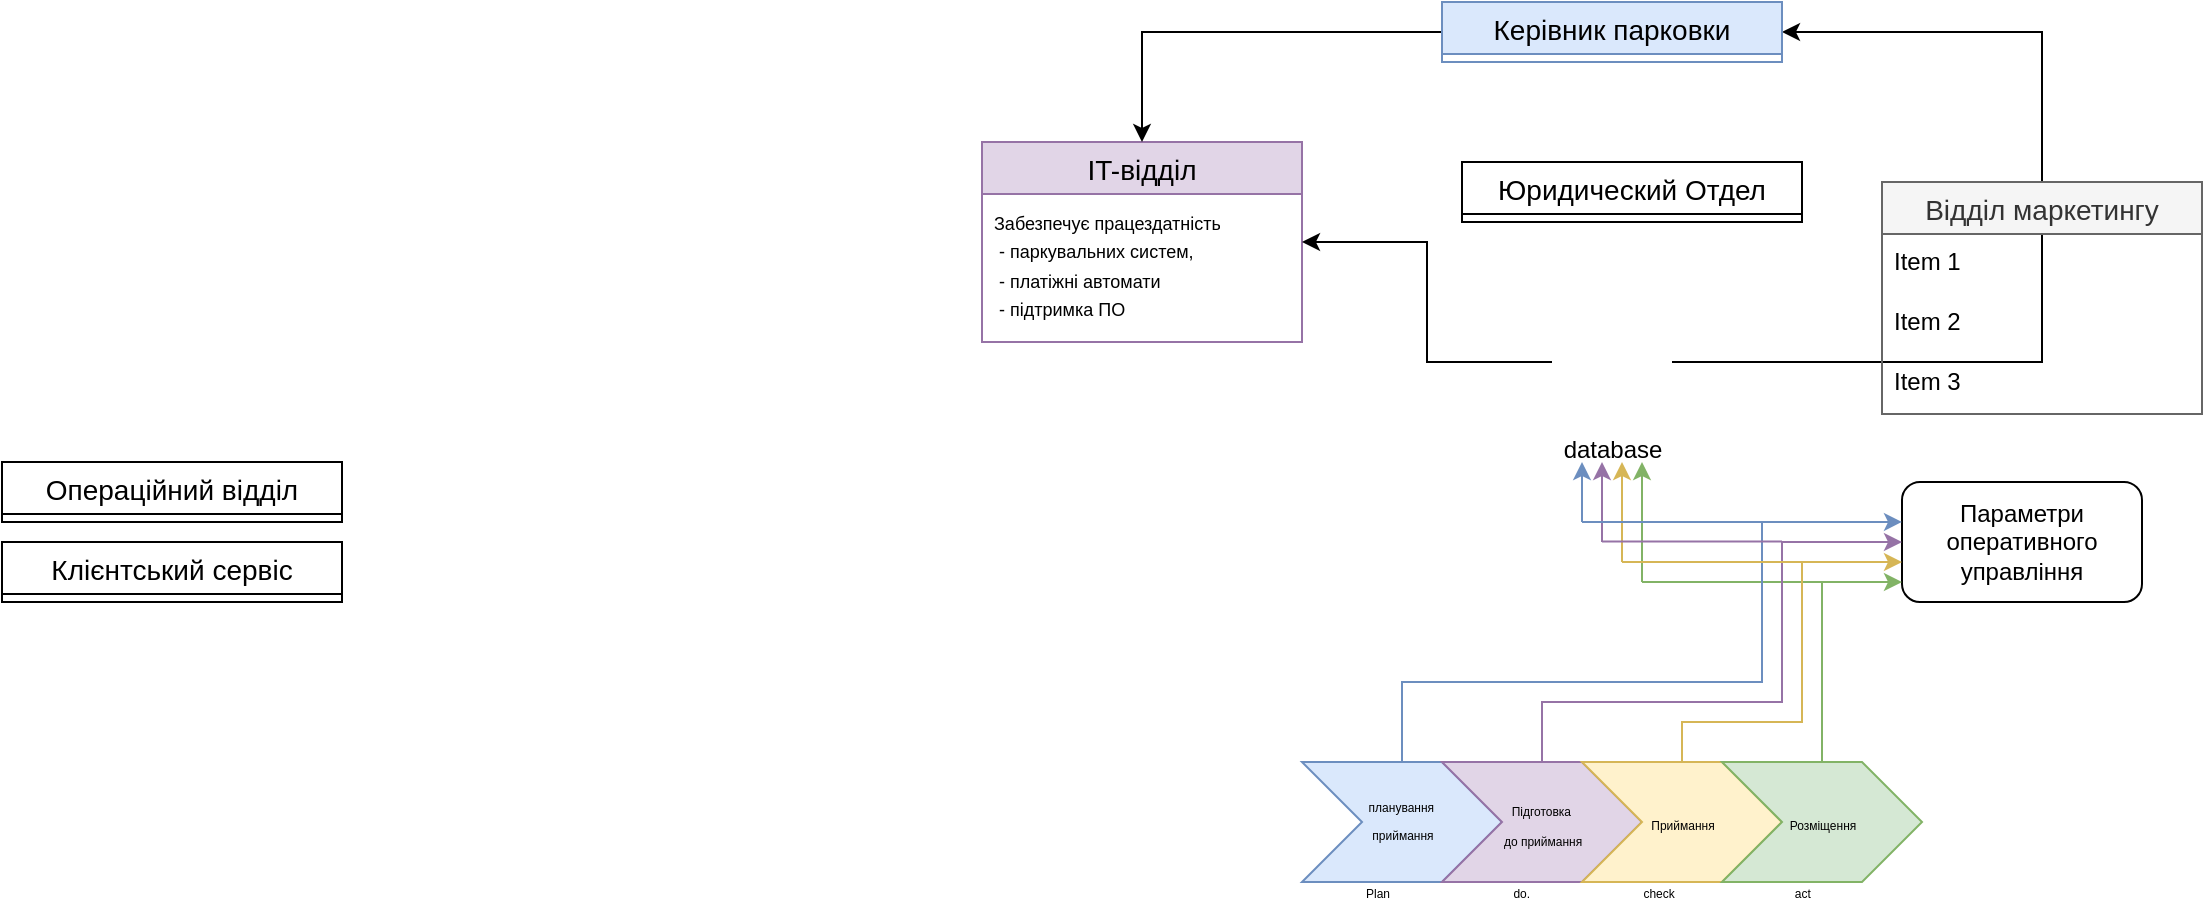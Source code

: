<mxfile version="22.1.11" type="github">
  <diagram name="Страница — 1" id="5WF0044wQxZKyZhO8BZU">
    <mxGraphModel dx="2320" dy="988" grid="1" gridSize="10" guides="1" tooltips="1" connect="1" arrows="1" fold="1" page="1" pageScale="1" pageWidth="827" pageHeight="1169" math="0" shadow="0">
      <root>
        <mxCell id="0" />
        <mxCell id="1" parent="0" />
        <mxCell id="wAJIK72WsqmlUXFapf1H-13" value="" style="group" vertex="1" connectable="0" parent="1">
          <mxGeometry x="190" y="410" width="310" height="70" as="geometry" />
        </mxCell>
        <mxCell id="wAJIK72WsqmlUXFapf1H-3" value="&lt;p style=&quot;border-color: var(--border-color); font-size: 6px;&quot;&gt;&lt;font style=&quot;font-size: 6px;&quot;&gt;планування&amp;nbsp;&lt;/font&gt;&lt;/p&gt;&lt;p style=&quot;border-color: var(--border-color); font-size: 6px;&quot;&gt;&lt;font style=&quot;font-size: 6px;&quot;&gt;приймання&lt;/font&gt;&lt;/p&gt;" style="html=1;shadow=0;dashed=0;align=center;verticalAlign=middle;shape=mxgraph.arrows2.arrow;dy=0;dx=30;notch=30;fillColor=#dae8fc;strokeColor=#6c8ebf;" vertex="1" parent="wAJIK72WsqmlUXFapf1H-13">
          <mxGeometry width="100" height="60" as="geometry" />
        </mxCell>
        <mxCell id="wAJIK72WsqmlUXFapf1H-7" value="&lt;font style=&quot;font-size: 6px;&quot;&gt;&amp;nbsp; &amp;nbsp; &amp;nbsp; &amp;nbsp; &amp;nbsp; &amp;nbsp; &amp;nbsp; &amp;nbsp; &amp;nbsp; Plan&amp;nbsp; &amp;nbsp; &amp;nbsp; &amp;nbsp; &amp;nbsp; &amp;nbsp; &amp;nbsp; &amp;nbsp; &amp;nbsp; &amp;nbsp; &amp;nbsp; &amp;nbsp; &amp;nbsp; &amp;nbsp; &amp;nbsp; &amp;nbsp; &amp;nbsp; &amp;nbsp; &amp;nbsp;do.&amp;nbsp; &amp;nbsp; &amp;nbsp; &amp;nbsp; &amp;nbsp; &amp;nbsp; &amp;nbsp; &amp;nbsp; &amp;nbsp; &amp;nbsp; &amp;nbsp; &amp;nbsp; &amp;nbsp; &amp;nbsp; &amp;nbsp; &amp;nbsp; &amp;nbsp; check&amp;nbsp; &amp;nbsp; &amp;nbsp; &amp;nbsp; &amp;nbsp; &amp;nbsp; &amp;nbsp; &amp;nbsp; &amp;nbsp; &amp;nbsp; &amp;nbsp; &amp;nbsp; &amp;nbsp; &amp;nbsp; &amp;nbsp; &amp;nbsp; &amp;nbsp; &amp;nbsp; act&amp;nbsp;&lt;/font&gt;" style="text;whiteSpace=wrap;html=1;" vertex="1" parent="wAJIK72WsqmlUXFapf1H-13">
          <mxGeometry y="50" width="310" height="20" as="geometry" />
        </mxCell>
        <mxCell id="wAJIK72WsqmlUXFapf1H-8" value="&lt;p style=&quot;border-color: var(--border-color);&quot;&gt;&lt;font style=&quot;font-size: 6px;&quot;&gt;Підготовка&amp;nbsp;&lt;br&gt;&lt;/font&gt;&lt;span style=&quot;font-size: 6px; background-color: initial;&quot;&gt;до приймання&lt;/span&gt;&lt;/p&gt;" style="html=1;shadow=0;dashed=0;align=center;verticalAlign=middle;shape=mxgraph.arrows2.arrow;dy=0;dx=30;notch=30;fillColor=#e1d5e7;strokeColor=#9673a6;" vertex="1" parent="wAJIK72WsqmlUXFapf1H-13">
          <mxGeometry x="70" width="100" height="60" as="geometry" />
        </mxCell>
        <mxCell id="wAJIK72WsqmlUXFapf1H-9" value="&lt;p style=&quot;border-color: var(--border-color);&quot;&gt;&lt;font style=&quot;font-size: 6px;&quot;&gt;Приймання&lt;/font&gt;&lt;br&gt;&lt;/p&gt;" style="html=1;shadow=0;dashed=0;align=center;verticalAlign=middle;shape=mxgraph.arrows2.arrow;dy=0;dx=30;notch=30;fillColor=#fff2cc;strokeColor=#d6b656;" vertex="1" parent="wAJIK72WsqmlUXFapf1H-13">
          <mxGeometry x="140" width="100" height="60" as="geometry" />
        </mxCell>
        <mxCell id="wAJIK72WsqmlUXFapf1H-10" value="&lt;p style=&quot;border-color: var(--border-color);&quot;&gt;&lt;font style=&quot;font-size: 6px;&quot;&gt;Розміщення&lt;/font&gt;&lt;br&gt;&lt;/p&gt;" style="html=1;shadow=0;dashed=0;align=center;verticalAlign=middle;shape=mxgraph.arrows2.arrow;dy=0;dx=30;notch=30;fillColor=#d5e8d4;strokeColor=#82b366;" vertex="1" parent="wAJIK72WsqmlUXFapf1H-13">
          <mxGeometry x="210" width="100" height="60" as="geometry" />
        </mxCell>
        <mxCell id="wAJIK72WsqmlUXFapf1H-20" value="Операційний відділ" style="swimlane;fontStyle=0;childLayout=stackLayout;horizontal=1;startSize=26;horizontalStack=0;resizeParent=1;resizeParentMax=0;resizeLast=0;collapsible=1;marginBottom=0;align=center;fontSize=14;" vertex="1" collapsed="1" parent="1">
          <mxGeometry x="-460" y="260" width="170" height="30" as="geometry">
            <mxRectangle x="30" y="180" width="160" height="116" as="alternateBounds" />
          </mxGeometry>
        </mxCell>
        <mxCell id="wAJIK72WsqmlUXFapf1H-21" value="Item 1" style="text;strokeColor=none;fillColor=none;spacingLeft=4;spacingRight=4;overflow=hidden;rotatable=0;points=[[0,0.5],[1,0.5]];portConstraint=eastwest;fontSize=12;whiteSpace=wrap;html=1;" vertex="1" parent="wAJIK72WsqmlUXFapf1H-20">
          <mxGeometry y="26" width="160" height="30" as="geometry" />
        </mxCell>
        <mxCell id="wAJIK72WsqmlUXFapf1H-22" value="Item 2" style="text;strokeColor=none;fillColor=none;spacingLeft=4;spacingRight=4;overflow=hidden;rotatable=0;points=[[0,0.5],[1,0.5]];portConstraint=eastwest;fontSize=12;whiteSpace=wrap;html=1;" vertex="1" parent="wAJIK72WsqmlUXFapf1H-20">
          <mxGeometry y="56" width="160" height="30" as="geometry" />
        </mxCell>
        <mxCell id="wAJIK72WsqmlUXFapf1H-23" value="Item 3" style="text;strokeColor=none;fillColor=none;spacingLeft=4;spacingRight=4;overflow=hidden;rotatable=0;points=[[0,0.5],[1,0.5]];portConstraint=eastwest;fontSize=12;whiteSpace=wrap;html=1;" vertex="1" parent="wAJIK72WsqmlUXFapf1H-20">
          <mxGeometry y="86" width="160" height="30" as="geometry" />
        </mxCell>
        <mxCell id="wAJIK72WsqmlUXFapf1H-24" value="Клієнтський сервіс" style="swimlane;fontStyle=0;childLayout=stackLayout;horizontal=1;startSize=26;horizontalStack=0;resizeParent=1;resizeParentMax=0;resizeLast=0;collapsible=1;marginBottom=0;align=center;fontSize=14;" vertex="1" collapsed="1" parent="1">
          <mxGeometry x="-460" y="300" width="170" height="30" as="geometry">
            <mxRectangle x="-190" y="230" width="160" height="116" as="alternateBounds" />
          </mxGeometry>
        </mxCell>
        <mxCell id="wAJIK72WsqmlUXFapf1H-25" value="Item 1" style="text;strokeColor=none;fillColor=none;spacingLeft=4;spacingRight=4;overflow=hidden;rotatable=0;points=[[0,0.5],[1,0.5]];portConstraint=eastwest;fontSize=12;whiteSpace=wrap;html=1;" vertex="1" parent="wAJIK72WsqmlUXFapf1H-24">
          <mxGeometry y="26" width="160" height="30" as="geometry" />
        </mxCell>
        <mxCell id="wAJIK72WsqmlUXFapf1H-26" value="Item 2" style="text;strokeColor=none;fillColor=none;spacingLeft=4;spacingRight=4;overflow=hidden;rotatable=0;points=[[0,0.5],[1,0.5]];portConstraint=eastwest;fontSize=12;whiteSpace=wrap;html=1;" vertex="1" parent="wAJIK72WsqmlUXFapf1H-24">
          <mxGeometry y="56" width="160" height="30" as="geometry" />
        </mxCell>
        <mxCell id="wAJIK72WsqmlUXFapf1H-27" value="Item 3" style="text;strokeColor=none;fillColor=none;spacingLeft=4;spacingRight=4;overflow=hidden;rotatable=0;points=[[0,0.5],[1,0.5]];portConstraint=eastwest;fontSize=12;whiteSpace=wrap;html=1;" vertex="1" parent="wAJIK72WsqmlUXFapf1H-24">
          <mxGeometry y="86" width="160" height="30" as="geometry" />
        </mxCell>
        <mxCell id="wAJIK72WsqmlUXFapf1H-28" value="IT-відділ" style="swimlane;fontStyle=0;childLayout=stackLayout;horizontal=1;startSize=26;horizontalStack=0;resizeParent=1;resizeParentMax=0;resizeLast=0;collapsible=1;marginBottom=0;align=center;fontSize=14;fillColor=#e1d5e7;strokeColor=#9673a6;" vertex="1" parent="1">
          <mxGeometry x="30" y="100" width="160" height="100" as="geometry">
            <mxRectangle x="20" y="195" width="170" height="30" as="alternateBounds" />
          </mxGeometry>
        </mxCell>
        <mxCell id="wAJIK72WsqmlUXFapf1H-29" value="&lt;font style=&quot;font-size: 9px;&quot;&gt;Забезпечує працездатність&lt;br&gt;&amp;nbsp;- паркувальних систем,&amp;nbsp;&lt;br&gt;&amp;nbsp;- платіжні автомати&lt;br&gt;&amp;nbsp;- підтримка ПО&lt;br&gt;&lt;/font&gt;" style="text;strokeColor=none;fillColor=none;spacingLeft=4;spacingRight=4;overflow=hidden;rotatable=0;points=[[0,0.5],[1,0.5]];portConstraint=eastwest;fontSize=12;whiteSpace=wrap;html=1;" vertex="1" parent="wAJIK72WsqmlUXFapf1H-28">
          <mxGeometry y="26" width="160" height="74" as="geometry" />
        </mxCell>
        <mxCell id="wAJIK72WsqmlUXFapf1H-32" value="Юридический Отдел" style="swimlane;fontStyle=0;childLayout=stackLayout;horizontal=1;startSize=26;horizontalStack=0;resizeParent=1;resizeParentMax=0;resizeLast=0;collapsible=1;marginBottom=0;align=center;fontSize=14;" vertex="1" collapsed="1" parent="1">
          <mxGeometry x="270" y="110" width="170" height="30" as="geometry">
            <mxRectangle x="310" y="230" width="160" height="116" as="alternateBounds" />
          </mxGeometry>
        </mxCell>
        <mxCell id="wAJIK72WsqmlUXFapf1H-33" value="Item 1" style="text;strokeColor=none;fillColor=none;spacingLeft=4;spacingRight=4;overflow=hidden;rotatable=0;points=[[0,0.5],[1,0.5]];portConstraint=eastwest;fontSize=12;whiteSpace=wrap;html=1;" vertex="1" parent="wAJIK72WsqmlUXFapf1H-32">
          <mxGeometry y="26" width="160" height="30" as="geometry" />
        </mxCell>
        <mxCell id="wAJIK72WsqmlUXFapf1H-34" value="Item 2" style="text;strokeColor=none;fillColor=none;spacingLeft=4;spacingRight=4;overflow=hidden;rotatable=0;points=[[0,0.5],[1,0.5]];portConstraint=eastwest;fontSize=12;whiteSpace=wrap;html=1;" vertex="1" parent="wAJIK72WsqmlUXFapf1H-32">
          <mxGeometry y="56" width="160" height="30" as="geometry" />
        </mxCell>
        <mxCell id="wAJIK72WsqmlUXFapf1H-35" value="Item 3" style="text;strokeColor=none;fillColor=none;spacingLeft=4;spacingRight=4;overflow=hidden;rotatable=0;points=[[0,0.5],[1,0.5]];portConstraint=eastwest;fontSize=12;whiteSpace=wrap;html=1;" vertex="1" parent="wAJIK72WsqmlUXFapf1H-32">
          <mxGeometry y="86" width="160" height="30" as="geometry" />
        </mxCell>
        <mxCell id="wAJIK72WsqmlUXFapf1H-57" style="edgeStyle=orthogonalEdgeStyle;rounded=0;orthogonalLoop=1;jettySize=auto;html=1;entryX=1;entryY=0.5;entryDx=0;entryDy=0;" edge="1" parent="1" source="wAJIK72WsqmlUXFapf1H-36" target="wAJIK72WsqmlUXFapf1H-16">
          <mxGeometry relative="1" as="geometry">
            <Array as="points">
              <mxPoint x="560" y="210" />
              <mxPoint x="560" y="45" />
            </Array>
          </mxGeometry>
        </mxCell>
        <mxCell id="wAJIK72WsqmlUXFapf1H-60" style="edgeStyle=orthogonalEdgeStyle;rounded=0;orthogonalLoop=1;jettySize=auto;html=1;entryX=1;entryY=0.5;entryDx=0;entryDy=0;" edge="1" parent="1" source="wAJIK72WsqmlUXFapf1H-36" target="wAJIK72WsqmlUXFapf1H-28">
          <mxGeometry relative="1" as="geometry" />
        </mxCell>
        <mxCell id="wAJIK72WsqmlUXFapf1H-36" value="database" style="shape=image;html=1;verticalAlign=top;verticalLabelPosition=bottom;labelBackgroundColor=#ffffff;imageAspect=0;aspect=fixed;image=https://cdn0.iconfinder.com/data/icons/evericons-24px-vol-2/24/database-128.png" vertex="1" parent="1">
          <mxGeometry x="315" y="180" width="60" height="60" as="geometry" />
        </mxCell>
        <mxCell id="wAJIK72WsqmlUXFapf1H-38" value="Відділ маркетингу" style="swimlane;fontStyle=0;childLayout=stackLayout;horizontal=1;startSize=26;horizontalStack=0;resizeParent=1;resizeParentMax=0;resizeLast=0;collapsible=1;marginBottom=0;align=center;fontSize=14;fillColor=#f5f5f5;fontColor=#333333;strokeColor=#666666;" vertex="1" parent="1">
          <mxGeometry x="480" y="120" width="160" height="116" as="geometry">
            <mxRectangle x="480" y="120" width="170" height="30" as="alternateBounds" />
          </mxGeometry>
        </mxCell>
        <mxCell id="wAJIK72WsqmlUXFapf1H-39" value="Item 1" style="text;strokeColor=none;fillColor=none;spacingLeft=4;spacingRight=4;overflow=hidden;rotatable=0;points=[[0,0.5],[1,0.5]];portConstraint=eastwest;fontSize=12;whiteSpace=wrap;html=1;" vertex="1" parent="wAJIK72WsqmlUXFapf1H-38">
          <mxGeometry y="26" width="160" height="30" as="geometry" />
        </mxCell>
        <mxCell id="wAJIK72WsqmlUXFapf1H-40" value="Item 2" style="text;strokeColor=none;fillColor=none;spacingLeft=4;spacingRight=4;overflow=hidden;rotatable=0;points=[[0,0.5],[1,0.5]];portConstraint=eastwest;fontSize=12;whiteSpace=wrap;html=1;" vertex="1" parent="wAJIK72WsqmlUXFapf1H-38">
          <mxGeometry y="56" width="160" height="30" as="geometry" />
        </mxCell>
        <mxCell id="wAJIK72WsqmlUXFapf1H-41" value="Item 3" style="text;strokeColor=none;fillColor=none;spacingLeft=4;spacingRight=4;overflow=hidden;rotatable=0;points=[[0,0.5],[1,0.5]];portConstraint=eastwest;fontSize=12;whiteSpace=wrap;html=1;" vertex="1" parent="wAJIK72WsqmlUXFapf1H-38">
          <mxGeometry y="86" width="160" height="30" as="geometry" />
        </mxCell>
        <mxCell id="wAJIK72WsqmlUXFapf1H-43" value="Параметри оперативного управління" style="rounded=1;whiteSpace=wrap;html=1;" vertex="1" parent="1">
          <mxGeometry x="490" y="270" width="120" height="60" as="geometry" />
        </mxCell>
        <mxCell id="wAJIK72WsqmlUXFapf1H-44" style="edgeStyle=orthogonalEdgeStyle;rounded=0;orthogonalLoop=1;jettySize=auto;html=1;fillColor=#d5e8d4;strokeColor=#82b366;" edge="1" parent="1" source="wAJIK72WsqmlUXFapf1H-10">
          <mxGeometry relative="1" as="geometry">
            <mxPoint x="490" y="320" as="targetPoint" />
            <Array as="points">
              <mxPoint x="450" y="320" />
              <mxPoint x="490" y="320" />
            </Array>
          </mxGeometry>
        </mxCell>
        <mxCell id="wAJIK72WsqmlUXFapf1H-46" value="" style="endArrow=none;html=1;rounded=0;fillColor=#d5e8d4;strokeColor=#82b366;" edge="1" parent="1">
          <mxGeometry width="50" height="50" relative="1" as="geometry">
            <mxPoint x="360" y="320" as="sourcePoint" />
            <mxPoint x="450" y="320" as="targetPoint" />
          </mxGeometry>
        </mxCell>
        <mxCell id="wAJIK72WsqmlUXFapf1H-47" value="" style="endArrow=classic;html=1;rounded=0;fillColor=#d5e8d4;strokeColor=#82b366;" edge="1" parent="1">
          <mxGeometry width="50" height="50" relative="1" as="geometry">
            <mxPoint x="360" y="320" as="sourcePoint" />
            <mxPoint x="360" y="260" as="targetPoint" />
          </mxGeometry>
        </mxCell>
        <mxCell id="wAJIK72WsqmlUXFapf1H-48" style="edgeStyle=orthogonalEdgeStyle;rounded=0;orthogonalLoop=1;jettySize=auto;html=1;fillColor=#fff2cc;strokeColor=#d6b656;" edge="1" parent="1" source="wAJIK72WsqmlUXFapf1H-9">
          <mxGeometry relative="1" as="geometry">
            <mxPoint x="490" y="310" as="targetPoint" />
            <Array as="points">
              <mxPoint x="380" y="390" />
              <mxPoint x="440" y="390" />
              <mxPoint x="440" y="310" />
              <mxPoint x="490" y="310" />
            </Array>
          </mxGeometry>
        </mxCell>
        <mxCell id="wAJIK72WsqmlUXFapf1H-49" style="edgeStyle=orthogonalEdgeStyle;rounded=0;orthogonalLoop=1;jettySize=auto;html=1;entryX=0;entryY=0.5;entryDx=0;entryDy=0;fillColor=#e1d5e7;strokeColor=#9673a6;" edge="1" parent="1" source="wAJIK72WsqmlUXFapf1H-8" target="wAJIK72WsqmlUXFapf1H-43">
          <mxGeometry relative="1" as="geometry">
            <Array as="points">
              <mxPoint x="310" y="380" />
              <mxPoint x="430" y="380" />
              <mxPoint x="430" y="300" />
            </Array>
          </mxGeometry>
        </mxCell>
        <mxCell id="wAJIK72WsqmlUXFapf1H-50" style="edgeStyle=orthogonalEdgeStyle;rounded=0;orthogonalLoop=1;jettySize=auto;html=1;entryX=0;entryY=0.333;entryDx=0;entryDy=0;entryPerimeter=0;fillColor=#dae8fc;strokeColor=#6c8ebf;" edge="1" parent="1" source="wAJIK72WsqmlUXFapf1H-3" target="wAJIK72WsqmlUXFapf1H-43">
          <mxGeometry relative="1" as="geometry">
            <mxPoint x="260" y="310" as="targetPoint" />
            <Array as="points">
              <mxPoint x="240" y="370" />
              <mxPoint x="420" y="370" />
              <mxPoint x="420" y="290" />
            </Array>
          </mxGeometry>
        </mxCell>
        <mxCell id="wAJIK72WsqmlUXFapf1H-51" value="" style="endArrow=none;html=1;rounded=0;fillColor=#fff2cc;strokeColor=#d6b656;" edge="1" parent="1">
          <mxGeometry width="50" height="50" relative="1" as="geometry">
            <mxPoint x="350" y="310" as="sourcePoint" />
            <mxPoint x="440" y="310" as="targetPoint" />
          </mxGeometry>
        </mxCell>
        <mxCell id="wAJIK72WsqmlUXFapf1H-52" value="" style="endArrow=classic;html=1;rounded=0;fillColor=#fff2cc;strokeColor=#d6b656;" edge="1" parent="1">
          <mxGeometry width="50" height="50" relative="1" as="geometry">
            <mxPoint x="350" y="310" as="sourcePoint" />
            <mxPoint x="350" y="260" as="targetPoint" />
          </mxGeometry>
        </mxCell>
        <mxCell id="wAJIK72WsqmlUXFapf1H-53" value="" style="endArrow=none;html=1;rounded=0;fillColor=#e1d5e7;strokeColor=#9673a6;" edge="1" parent="1">
          <mxGeometry width="50" height="50" relative="1" as="geometry">
            <mxPoint x="340" y="299.8" as="sourcePoint" />
            <mxPoint x="430" y="299.8" as="targetPoint" />
          </mxGeometry>
        </mxCell>
        <mxCell id="wAJIK72WsqmlUXFapf1H-54" value="" style="endArrow=classic;html=1;rounded=0;fillColor=#e1d5e7;strokeColor=#9673a6;" edge="1" parent="1">
          <mxGeometry width="50" height="50" relative="1" as="geometry">
            <mxPoint x="340" y="300" as="sourcePoint" />
            <mxPoint x="340" y="260" as="targetPoint" />
          </mxGeometry>
        </mxCell>
        <mxCell id="wAJIK72WsqmlUXFapf1H-55" value="" style="endArrow=none;html=1;rounded=0;fillColor=#dae8fc;strokeColor=#6c8ebf;" edge="1" parent="1">
          <mxGeometry width="50" height="50" relative="1" as="geometry">
            <mxPoint x="330" y="290" as="sourcePoint" />
            <mxPoint x="420" y="290" as="targetPoint" />
          </mxGeometry>
        </mxCell>
        <mxCell id="wAJIK72WsqmlUXFapf1H-56" value="" style="endArrow=classic;html=1;rounded=0;fillColor=#dae8fc;strokeColor=#6c8ebf;" edge="1" parent="1">
          <mxGeometry width="50" height="50" relative="1" as="geometry">
            <mxPoint x="330" y="290" as="sourcePoint" />
            <mxPoint x="330" y="260" as="targetPoint" />
          </mxGeometry>
        </mxCell>
        <mxCell id="wAJIK72WsqmlUXFapf1H-59" style="edgeStyle=orthogonalEdgeStyle;rounded=0;orthogonalLoop=1;jettySize=auto;html=1;entryX=0.5;entryY=0;entryDx=0;entryDy=0;" edge="1" parent="1" source="wAJIK72WsqmlUXFapf1H-16" target="wAJIK72WsqmlUXFapf1H-28">
          <mxGeometry relative="1" as="geometry" />
        </mxCell>
        <mxCell id="wAJIK72WsqmlUXFapf1H-16" value="Керівник парковки" style="swimlane;fontStyle=0;childLayout=stackLayout;horizontal=1;startSize=26;horizontalStack=0;resizeParent=1;resizeParentMax=0;resizeLast=0;collapsible=1;marginBottom=0;align=center;fontSize=14;fillColor=#dae8fc;strokeColor=#6c8ebf;" vertex="1" collapsed="1" parent="1">
          <mxGeometry x="260" y="30" width="170" height="30" as="geometry">
            <mxRectangle x="260" y="30" width="160" height="116" as="alternateBounds" />
          </mxGeometry>
        </mxCell>
        <mxCell id="wAJIK72WsqmlUXFapf1H-58" value="" style="group" vertex="1" connectable="0" parent="wAJIK72WsqmlUXFapf1H-16">
          <mxGeometry y="26" width="160" height="90" as="geometry" />
        </mxCell>
        <mxCell id="wAJIK72WsqmlUXFapf1H-19" value="управління" style="text;spacingLeft=4;spacingRight=4;overflow=hidden;rotatable=0;points=[[0,0.5],[1,0.5]];portConstraint=eastwest;fontSize=12;whiteSpace=wrap;html=1;fillColor=#f5f5f5;fontColor=#333333;strokeColor=#666666;" vertex="1" parent="wAJIK72WsqmlUXFapf1H-58">
          <mxGeometry width="160" height="30" as="geometry" />
        </mxCell>
        <mxCell id="wAJIK72WsqmlUXFapf1H-17" value="стратегічне планування" style="text;spacingLeft=4;spacingRight=4;overflow=hidden;rotatable=0;points=[[0,0.5],[1,0.5]];portConstraint=eastwest;fontSize=12;whiteSpace=wrap;html=1;fillColor=#f5f5f5;fontColor=#333333;strokeColor=#666666;" vertex="1" parent="wAJIK72WsqmlUXFapf1H-58">
          <mxGeometry y="30" width="160" height="30" as="geometry" />
        </mxCell>
      </root>
    </mxGraphModel>
  </diagram>
</mxfile>
